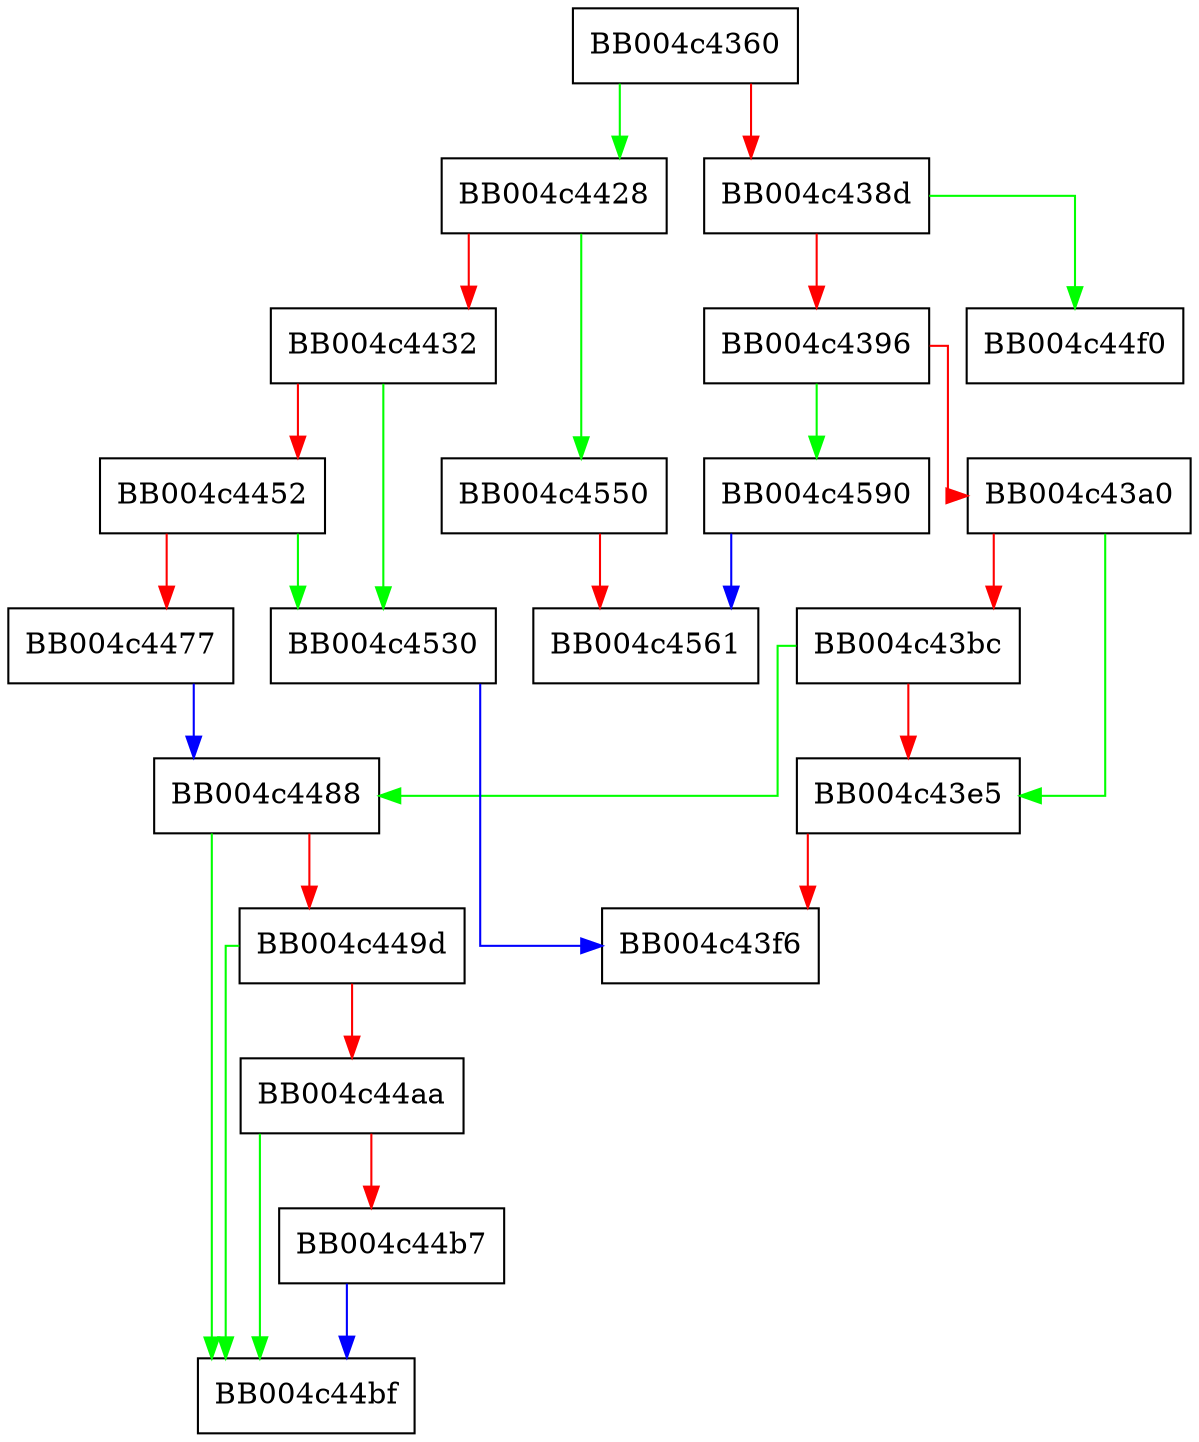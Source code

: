 digraph ossl_quic_hdr_protector_encrypt_fields {
  node [shape="box"];
  graph [splines=ortho];
  BB004c4360 -> BB004c4428 [color="green"];
  BB004c4360 -> BB004c438d [color="red"];
  BB004c438d -> BB004c44f0 [color="green"];
  BB004c438d -> BB004c4396 [color="red"];
  BB004c4396 -> BB004c4590 [color="green"];
  BB004c4396 -> BB004c43a0 [color="red"];
  BB004c43a0 -> BB004c43e5 [color="green"];
  BB004c43a0 -> BB004c43bc [color="red"];
  BB004c43bc -> BB004c4488 [color="green"];
  BB004c43bc -> BB004c43e5 [color="red"];
  BB004c43e5 -> BB004c43f6 [color="red"];
  BB004c4428 -> BB004c4550 [color="green"];
  BB004c4428 -> BB004c4432 [color="red"];
  BB004c4432 -> BB004c4530 [color="green"];
  BB004c4432 -> BB004c4452 [color="red"];
  BB004c4452 -> BB004c4530 [color="green"];
  BB004c4452 -> BB004c4477 [color="red"];
  BB004c4477 -> BB004c4488 [color="blue"];
  BB004c4488 -> BB004c44bf [color="green"];
  BB004c4488 -> BB004c449d [color="red"];
  BB004c449d -> BB004c44bf [color="green"];
  BB004c449d -> BB004c44aa [color="red"];
  BB004c44aa -> BB004c44bf [color="green"];
  BB004c44aa -> BB004c44b7 [color="red"];
  BB004c44b7 -> BB004c44bf [color="blue"];
  BB004c4530 -> BB004c43f6 [color="blue"];
  BB004c4550 -> BB004c4561 [color="red"];
  BB004c4590 -> BB004c4561 [color="blue"];
}